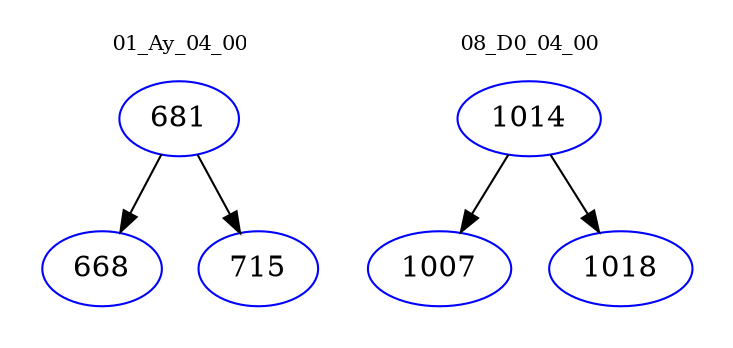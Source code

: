 digraph{
subgraph cluster_0 {
color = white
label = "01_Ay_04_00";
fontsize=10;
T0_681 [label="681", color="blue"]
T0_681 -> T0_668 [color="black"]
T0_668 [label="668", color="blue"]
T0_681 -> T0_715 [color="black"]
T0_715 [label="715", color="blue"]
}
subgraph cluster_1 {
color = white
label = "08_D0_04_00";
fontsize=10;
T1_1014 [label="1014", color="blue"]
T1_1014 -> T1_1007 [color="black"]
T1_1007 [label="1007", color="blue"]
T1_1014 -> T1_1018 [color="black"]
T1_1018 [label="1018", color="blue"]
}
}
